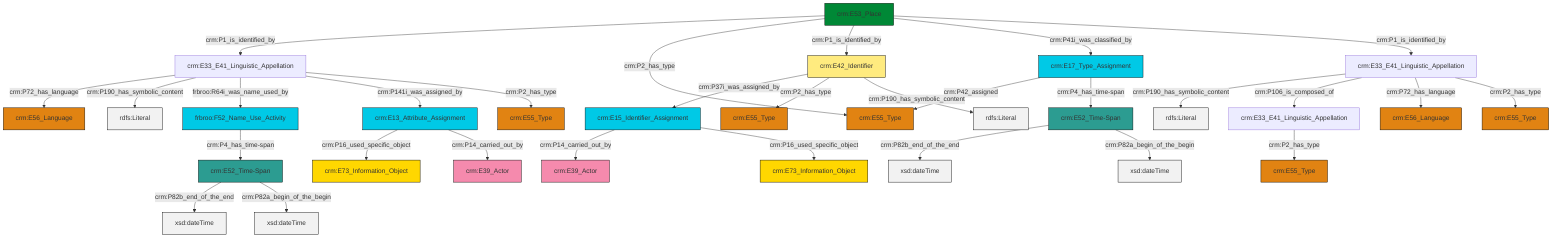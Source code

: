 graph TD
classDef Literal fill:#f2f2f2,stroke:#000000;
classDef CRM_Entity fill:#FFFFFF,stroke:#000000;
classDef Temporal_Entity fill:#00C9E6, stroke:#000000;
classDef Type fill:#E18312, stroke:#000000;
classDef Time-Span fill:#2C9C91, stroke:#000000;
classDef Appellation fill:#FFEB7F, stroke:#000000;
classDef Place fill:#008836, stroke:#000000;
classDef Persistent_Item fill:#B266B2, stroke:#000000;
classDef Conceptual_Object fill:#FFD700, stroke:#000000;
classDef Physical_Thing fill:#D2B48C, stroke:#000000;
classDef Actor fill:#f58aad, stroke:#000000;
classDef PC_Classes fill:#4ce600, stroke:#000000;
classDef Multi fill:#cccccc,stroke:#000000;

0["crm:E33_E41_Linguistic_Appellation"]:::Default -->|crm:P72_has_language| 1["crm:E56_Language"]:::Type
2["crm:E33_E41_Linguistic_Appellation"]:::Default -->|crm:P190_has_symbolic_content| 3[rdfs:Literal]:::Literal
6["crm:E42_Identifier"]:::Appellation -->|crm:P37i_was_assigned_by| 7["crm:E15_Identifier_Assignment"]:::Temporal_Entity
7["crm:E15_Identifier_Assignment"]:::Temporal_Entity -->|crm:P14_carried_out_by| 11["crm:E39_Actor"]:::Actor
17["crm:E53_Place"]:::Place -->|crm:P1_is_identified_by| 0["crm:E33_E41_Linguistic_Appellation"]:::Default
6["crm:E42_Identifier"]:::Appellation -->|crm:P2_has_type| 18["crm:E55_Type"]:::Type
7["crm:E15_Identifier_Assignment"]:::Temporal_Entity -->|crm:P16_used_specific_object| 19["crm:E73_Information_Object"]:::Conceptual_Object
17["crm:E53_Place"]:::Place -->|crm:P2_has_type| 25["crm:E55_Type"]:::Type
0["crm:E33_E41_Linguistic_Appellation"]:::Default -->|crm:P190_has_symbolic_content| 29[rdfs:Literal]:::Literal
2["crm:E33_E41_Linguistic_Appellation"]:::Default -->|crm:P106_is_composed_of| 26["crm:E33_E41_Linguistic_Appellation"]:::Default
17["crm:E53_Place"]:::Place -->|crm:P1_is_identified_by| 6["crm:E42_Identifier"]:::Appellation
14["crm:E17_Type_Assignment"]:::Temporal_Entity -->|crm:P42_assigned| 25["crm:E55_Type"]:::Type
12["crm:E52_Time-Span"]:::Time-Span -->|crm:P82b_end_of_the_end| 31[xsd:dateTime]:::Literal
20["crm:E52_Time-Span"]:::Time-Span -->|crm:P82b_end_of_the_end| 32[xsd:dateTime]:::Literal
6["crm:E42_Identifier"]:::Appellation -->|crm:P190_has_symbolic_content| 33[rdfs:Literal]:::Literal
0["crm:E33_E41_Linguistic_Appellation"]:::Default -->|frbroo:R64i_was_name_used_by| 34["frbroo:F52_Name_Use_Activity"]:::Temporal_Entity
17["crm:E53_Place"]:::Place -->|crm:P41i_was_classified_by| 14["crm:E17_Type_Assignment"]:::Temporal_Entity
26["crm:E33_E41_Linguistic_Appellation"]:::Default -->|crm:P2_has_type| 4["crm:E55_Type"]:::Type
34["frbroo:F52_Name_Use_Activity"]:::Temporal_Entity -->|crm:P4_has_time-span| 12["crm:E52_Time-Span"]:::Time-Span
14["crm:E17_Type_Assignment"]:::Temporal_Entity -->|crm:P4_has_time-span| 20["crm:E52_Time-Span"]:::Time-Span
2["crm:E33_E41_Linguistic_Appellation"]:::Default -->|crm:P72_has_language| 38["crm:E56_Language"]:::Type
0["crm:E33_E41_Linguistic_Appellation"]:::Default -->|crm:P141i_was_assigned_by| 22["crm:E13_Attribute_Assignment"]:::Temporal_Entity
20["crm:E52_Time-Span"]:::Time-Span -->|crm:P82a_begin_of_the_begin| 40[xsd:dateTime]:::Literal
22["crm:E13_Attribute_Assignment"]:::Temporal_Entity -->|crm:P16_used_specific_object| 8["crm:E73_Information_Object"]:::Conceptual_Object
22["crm:E13_Attribute_Assignment"]:::Temporal_Entity -->|crm:P14_carried_out_by| 43["crm:E39_Actor"]:::Actor
2["crm:E33_E41_Linguistic_Appellation"]:::Default -->|crm:P2_has_type| 44["crm:E55_Type"]:::Type
0["crm:E33_E41_Linguistic_Appellation"]:::Default -->|crm:P2_has_type| 36["crm:E55_Type"]:::Type
12["crm:E52_Time-Span"]:::Time-Span -->|crm:P82a_begin_of_the_begin| 47[xsd:dateTime]:::Literal
17["crm:E53_Place"]:::Place -->|crm:P1_is_identified_by| 2["crm:E33_E41_Linguistic_Appellation"]:::Default
